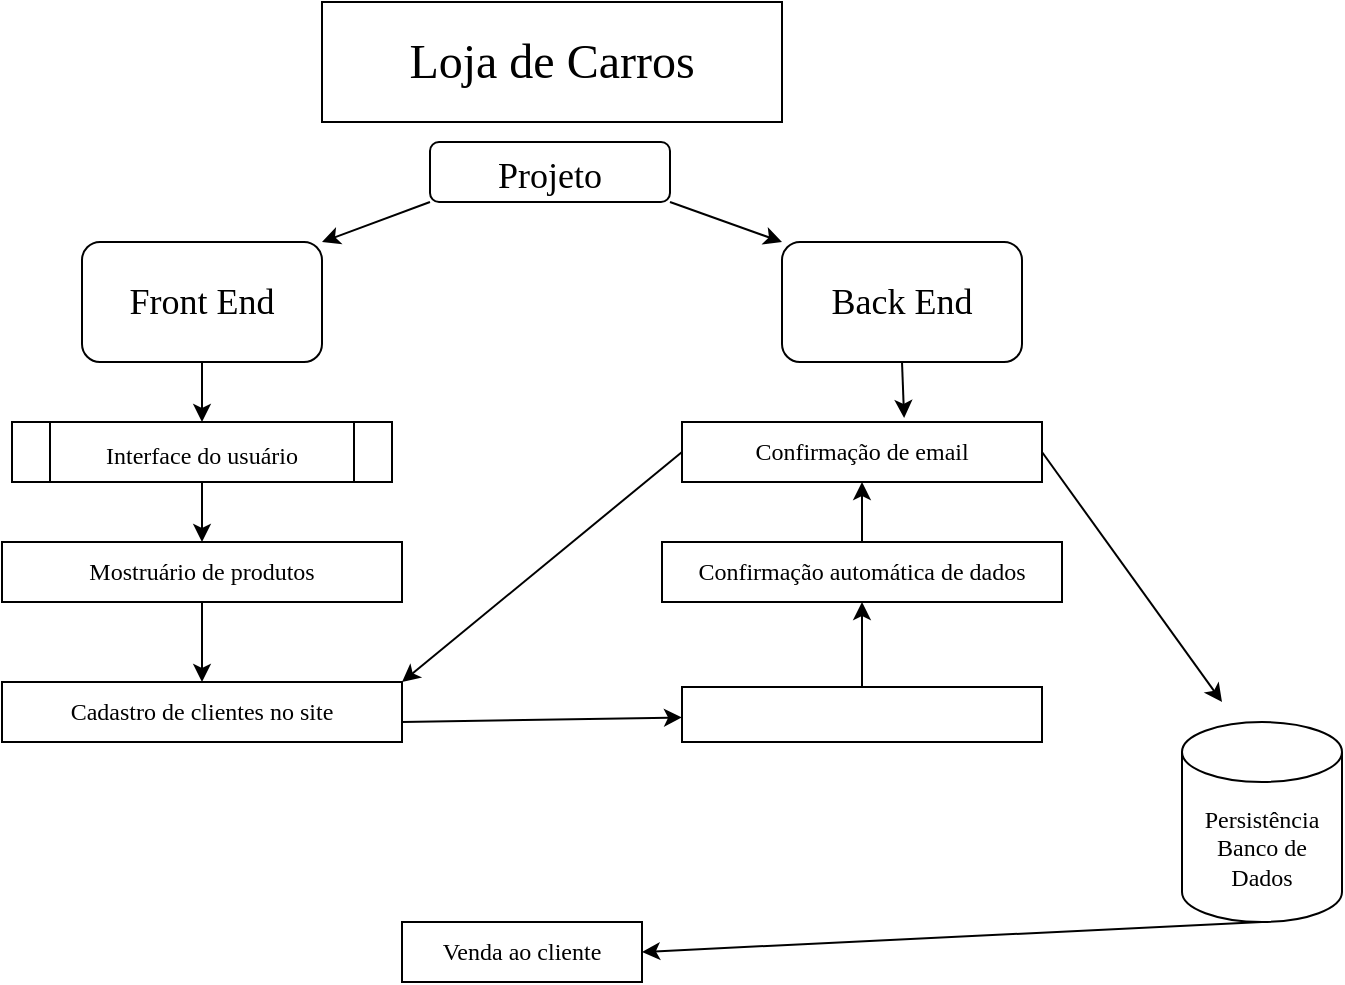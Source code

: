 <mxfile version="15.5.8" type="github"><diagram id="p7kDaAFhIi68iwCFzF20" name="Página-1"><mxGraphModel dx="862" dy="464" grid="1" gridSize="10" guides="1" tooltips="1" connect="1" arrows="1" fold="1" page="1" pageScale="1" pageWidth="827" pageHeight="1169" math="0" shadow="0"><root><mxCell id="qlQ8PFDM8nDWPTk6npvO-0"/><mxCell id="qlQ8PFDM8nDWPTk6npvO-1" parent="qlQ8PFDM8nDWPTk6npvO-0"/><mxCell id="aVcyfSPcGgtynPqEaSZF-3" value="&lt;font style=&quot;font-size: 24px&quot; face=&quot;Comic Sans MS&quot;&gt;Loja de Carros&lt;/font&gt;" style="rounded=0;whiteSpace=wrap;html=1;" vertex="1" parent="qlQ8PFDM8nDWPTk6npvO-1"><mxGeometry x="300" width="230" height="60" as="geometry"/></mxCell><mxCell id="aVcyfSPcGgtynPqEaSZF-15" style="edgeStyle=none;rounded=0;orthogonalLoop=1;jettySize=auto;html=1;exitX=0;exitY=1;exitDx=0;exitDy=0;entryX=1;entryY=0;entryDx=0;entryDy=0;fontFamily=Comic Sans MS;fontSize=10;" edge="1" parent="qlQ8PFDM8nDWPTk6npvO-1" source="aVcyfSPcGgtynPqEaSZF-8" target="aVcyfSPcGgtynPqEaSZF-12"><mxGeometry relative="1" as="geometry"/></mxCell><mxCell id="aVcyfSPcGgtynPqEaSZF-16" style="edgeStyle=none;rounded=0;orthogonalLoop=1;jettySize=auto;html=1;exitX=1;exitY=1;exitDx=0;exitDy=0;entryX=0;entryY=0;entryDx=0;entryDy=0;fontFamily=Comic Sans MS;fontSize=10;" edge="1" parent="qlQ8PFDM8nDWPTk6npvO-1" source="aVcyfSPcGgtynPqEaSZF-8" target="aVcyfSPcGgtynPqEaSZF-11"><mxGeometry relative="1" as="geometry"/></mxCell><mxCell id="aVcyfSPcGgtynPqEaSZF-8" value="&lt;font style=&quot;font-size: 18px&quot;&gt;Projeto&lt;/font&gt;" style="rounded=1;whiteSpace=wrap;html=1;fontFamily=Comic Sans MS;fontSize=24;" vertex="1" parent="qlQ8PFDM8nDWPTk6npvO-1"><mxGeometry x="354" y="70" width="120" height="30" as="geometry"/></mxCell><mxCell id="aVcyfSPcGgtynPqEaSZF-31" style="edgeStyle=none;rounded=0;orthogonalLoop=1;jettySize=auto;html=1;exitX=0.5;exitY=1;exitDx=0;exitDy=0;fontFamily=Comic Sans MS;fontSize=12;entryX=0.617;entryY=-0.067;entryDx=0;entryDy=0;entryPerimeter=0;" edge="1" parent="qlQ8PFDM8nDWPTk6npvO-1" source="aVcyfSPcGgtynPqEaSZF-11" target="aVcyfSPcGgtynPqEaSZF-30"><mxGeometry relative="1" as="geometry"><mxPoint x="590" y="200" as="targetPoint"/></mxGeometry></mxCell><mxCell id="aVcyfSPcGgtynPqEaSZF-11" value="Back End" style="rounded=1;whiteSpace=wrap;html=1;fontFamily=Comic Sans MS;fontSize=18;" vertex="1" parent="qlQ8PFDM8nDWPTk6npvO-1"><mxGeometry x="530" y="120" width="120" height="60" as="geometry"/></mxCell><mxCell id="aVcyfSPcGgtynPqEaSZF-13" style="edgeStyle=none;rounded=0;orthogonalLoop=1;jettySize=auto;html=1;exitX=0.5;exitY=1;exitDx=0;exitDy=0;fontFamily=Comic Sans MS;fontSize=18;" edge="1" parent="qlQ8PFDM8nDWPTk6npvO-1" source="aVcyfSPcGgtynPqEaSZF-12"><mxGeometry relative="1" as="geometry"><mxPoint x="240" y="210" as="targetPoint"/></mxGeometry></mxCell><mxCell id="aVcyfSPcGgtynPqEaSZF-12" value="Front End" style="rounded=1;whiteSpace=wrap;html=1;fontFamily=Comic Sans MS;fontSize=18;" vertex="1" parent="qlQ8PFDM8nDWPTk6npvO-1"><mxGeometry x="180" y="120" width="120" height="60" as="geometry"/></mxCell><mxCell id="aVcyfSPcGgtynPqEaSZF-17" style="edgeStyle=none;rounded=0;orthogonalLoop=1;jettySize=auto;html=1;exitX=0.5;exitY=1;exitDx=0;exitDy=0;fontFamily=Comic Sans MS;fontSize=12;" edge="1" parent="qlQ8PFDM8nDWPTk6npvO-1" source="aVcyfSPcGgtynPqEaSZF-14"><mxGeometry relative="1" as="geometry"><mxPoint x="240" y="270" as="targetPoint"/></mxGeometry></mxCell><mxCell id="aVcyfSPcGgtynPqEaSZF-14" value="&lt;font style=&quot;font-size: 12px&quot;&gt;Interface do usuário&lt;/font&gt;" style="shape=process;whiteSpace=wrap;html=1;backgroundOutline=1;fontFamily=Comic Sans MS;fontSize=18;" vertex="1" parent="qlQ8PFDM8nDWPTk6npvO-1"><mxGeometry x="145" y="210" width="190" height="30" as="geometry"/></mxCell><mxCell id="aVcyfSPcGgtynPqEaSZF-21" style="edgeStyle=none;rounded=0;orthogonalLoop=1;jettySize=auto;html=1;exitX=0.5;exitY=1;exitDx=0;exitDy=0;fontFamily=Comic Sans MS;fontSize=12;" edge="1" parent="qlQ8PFDM8nDWPTk6npvO-1" source="aVcyfSPcGgtynPqEaSZF-19"><mxGeometry relative="1" as="geometry"><mxPoint x="240" y="340" as="targetPoint"/></mxGeometry></mxCell><mxCell id="aVcyfSPcGgtynPqEaSZF-19" value="Mostruário de produtos" style="rounded=0;whiteSpace=wrap;html=1;fontFamily=Comic Sans MS;fontSize=12;" vertex="1" parent="qlQ8PFDM8nDWPTk6npvO-1"><mxGeometry x="140" y="270" width="200" height="30" as="geometry"/></mxCell><mxCell id="aVcyfSPcGgtynPqEaSZF-26" style="edgeStyle=none;rounded=0;orthogonalLoop=1;jettySize=auto;html=1;fontFamily=Comic Sans MS;fontSize=12;exitX=1;exitY=0.667;exitDx=0;exitDy=0;exitPerimeter=0;" edge="1" parent="qlQ8PFDM8nDWPTk6npvO-1" source="aVcyfSPcGgtynPqEaSZF-20" target="aVcyfSPcGgtynPqEaSZF-27"><mxGeometry relative="1" as="geometry"><mxPoint x="470" y="350" as="targetPoint"/><mxPoint x="350" y="360" as="sourcePoint"/></mxGeometry></mxCell><mxCell id="aVcyfSPcGgtynPqEaSZF-20" value="Cadastro de clientes no site" style="rounded=0;whiteSpace=wrap;html=1;fontFamily=Comic Sans MS;fontSize=12;" vertex="1" parent="qlQ8PFDM8nDWPTk6npvO-1"><mxGeometry x="140" y="340" width="200" height="30" as="geometry"/></mxCell><mxCell id="aVcyfSPcGgtynPqEaSZF-24" value="Venda ao cliente" style="rounded=0;whiteSpace=wrap;html=1;fontFamily=Comic Sans MS;fontSize=12;" vertex="1" parent="qlQ8PFDM8nDWPTk6npvO-1"><mxGeometry x="340" y="460" width="120" height="30" as="geometry"/></mxCell><mxCell id="aVcyfSPcGgtynPqEaSZF-35" style="edgeStyle=none;rounded=0;orthogonalLoop=1;jettySize=auto;html=1;exitX=0.5;exitY=0;exitDx=0;exitDy=0;fontFamily=Comic Sans MS;fontSize=12;entryX=0.5;entryY=1;entryDx=0;entryDy=0;" edge="1" parent="qlQ8PFDM8nDWPTk6npvO-1" source="aVcyfSPcGgtynPqEaSZF-27" target="aVcyfSPcGgtynPqEaSZF-28"><mxGeometry relative="1" as="geometry"><mxPoint x="570" y="310" as="targetPoint"/></mxGeometry></mxCell><mxCell id="aVcyfSPcGgtynPqEaSZF-27" value="" style="rounded=0;whiteSpace=wrap;html=1;fontFamily=Comic Sans MS;fontSize=12;" vertex="1" parent="qlQ8PFDM8nDWPTk6npvO-1"><mxGeometry x="480" y="342.5" width="180" height="27.5" as="geometry"/></mxCell><mxCell id="aVcyfSPcGgtynPqEaSZF-36" style="edgeStyle=none;rounded=0;orthogonalLoop=1;jettySize=auto;html=1;exitX=0.5;exitY=0;exitDx=0;exitDy=0;entryX=0.5;entryY=1;entryDx=0;entryDy=0;fontFamily=Comic Sans MS;fontSize=12;" edge="1" parent="qlQ8PFDM8nDWPTk6npvO-1" source="aVcyfSPcGgtynPqEaSZF-28" target="aVcyfSPcGgtynPqEaSZF-30"><mxGeometry relative="1" as="geometry"/></mxCell><mxCell id="aVcyfSPcGgtynPqEaSZF-38" style="edgeStyle=none;rounded=0;orthogonalLoop=1;jettySize=auto;html=1;exitX=0;exitY=0.5;exitDx=0;exitDy=0;fontFamily=Comic Sans MS;fontSize=12;entryX=1;entryY=0;entryDx=0;entryDy=0;entryPerimeter=0;" edge="1" parent="qlQ8PFDM8nDWPTk6npvO-1" source="aVcyfSPcGgtynPqEaSZF-30" target="aVcyfSPcGgtynPqEaSZF-20"><mxGeometry relative="1" as="geometry"><mxPoint x="350" y="340" as="targetPoint"/></mxGeometry></mxCell><mxCell id="aVcyfSPcGgtynPqEaSZF-28" value="Confirmação automática de dados" style="rounded=0;whiteSpace=wrap;html=1;fontFamily=Comic Sans MS;fontSize=12;" vertex="1" parent="qlQ8PFDM8nDWPTk6npvO-1"><mxGeometry x="470" y="270" width="200" height="30" as="geometry"/></mxCell><mxCell id="aVcyfSPcGgtynPqEaSZF-33" style="edgeStyle=none;rounded=0;orthogonalLoop=1;jettySize=auto;html=1;exitX=0.5;exitY=1;exitDx=0;exitDy=0;exitPerimeter=0;fontFamily=Comic Sans MS;fontSize=12;entryX=1;entryY=0.5;entryDx=0;entryDy=0;" edge="1" parent="qlQ8PFDM8nDWPTk6npvO-1" source="aVcyfSPcGgtynPqEaSZF-29" target="aVcyfSPcGgtynPqEaSZF-24"><mxGeometry relative="1" as="geometry"><mxPoint x="770" y="490" as="targetPoint"/><Array as="points"/></mxGeometry></mxCell><mxCell id="aVcyfSPcGgtynPqEaSZF-29" value="Persistência&lt;br&gt;Banco de&lt;br&gt;Dados" style="shape=cylinder3;whiteSpace=wrap;html=1;boundedLbl=1;backgroundOutline=1;size=15;fontFamily=Comic Sans MS;fontSize=12;" vertex="1" parent="qlQ8PFDM8nDWPTk6npvO-1"><mxGeometry x="730" y="360" width="80" height="100" as="geometry"/></mxCell><mxCell id="aVcyfSPcGgtynPqEaSZF-34" style="edgeStyle=none;rounded=0;orthogonalLoop=1;jettySize=auto;html=1;exitX=1;exitY=0.5;exitDx=0;exitDy=0;fontFamily=Comic Sans MS;fontSize=12;" edge="1" parent="qlQ8PFDM8nDWPTk6npvO-1" source="aVcyfSPcGgtynPqEaSZF-30"><mxGeometry relative="1" as="geometry"><mxPoint x="750" y="350" as="targetPoint"/></mxGeometry></mxCell><mxCell id="aVcyfSPcGgtynPqEaSZF-30" value="&lt;span&gt;Confirmação de email&lt;/span&gt;" style="rounded=0;whiteSpace=wrap;html=1;fontFamily=Comic Sans MS;fontSize=12;" vertex="1" parent="qlQ8PFDM8nDWPTk6npvO-1"><mxGeometry x="480" y="210" width="180" height="30" as="geometry"/></mxCell></root></mxGraphModel></diagram></mxfile>
